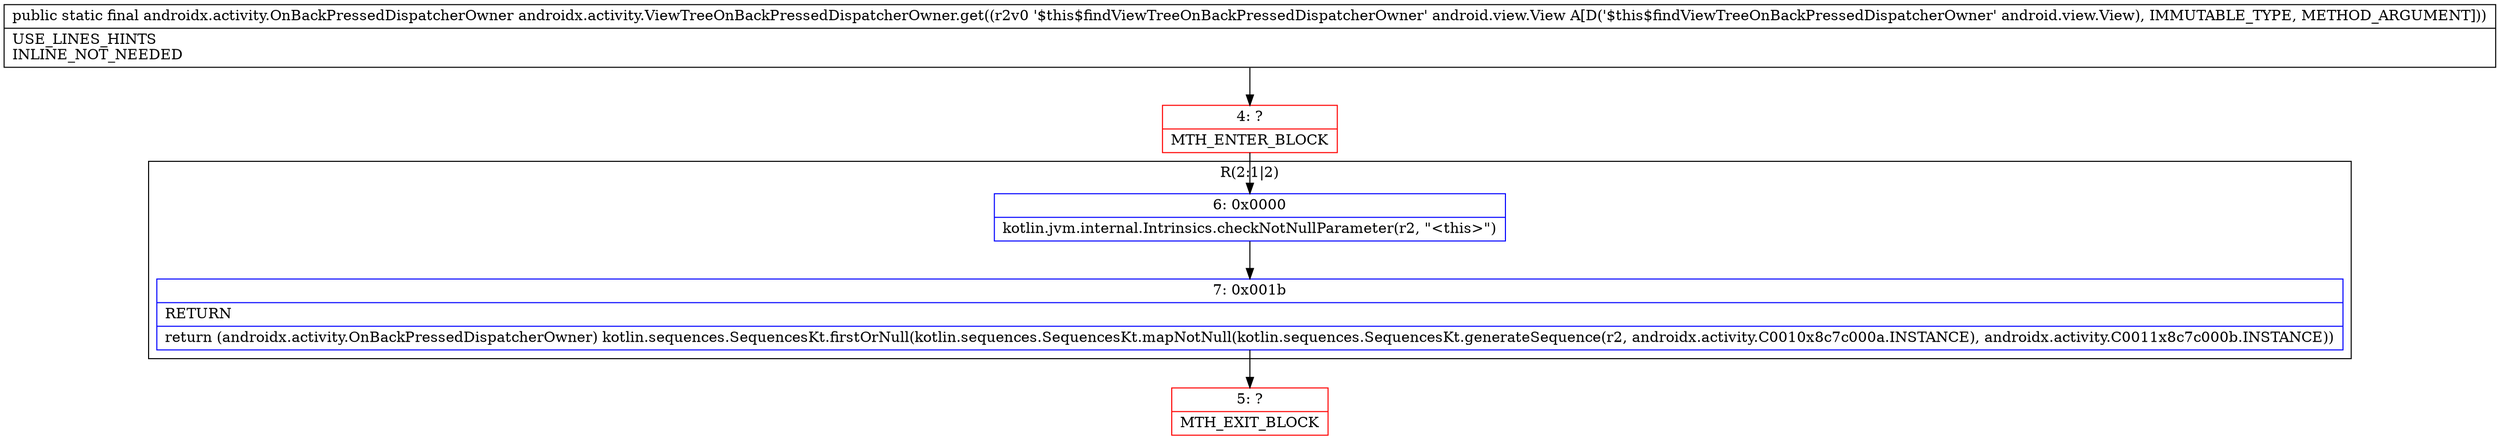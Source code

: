digraph "CFG forandroidx.activity.ViewTreeOnBackPressedDispatcherOwner.get(Landroid\/view\/View;)Landroidx\/activity\/OnBackPressedDispatcherOwner;" {
subgraph cluster_Region_1747704980 {
label = "R(2:1|2)";
node [shape=record,color=blue];
Node_6 [shape=record,label="{6\:\ 0x0000|kotlin.jvm.internal.Intrinsics.checkNotNullParameter(r2, \"\<this\>\")\l}"];
Node_7 [shape=record,label="{7\:\ 0x001b|RETURN\l|return (androidx.activity.OnBackPressedDispatcherOwner) kotlin.sequences.SequencesKt.firstOrNull(kotlin.sequences.SequencesKt.mapNotNull(kotlin.sequences.SequencesKt.generateSequence(r2, androidx.activity.C0010x8c7c000a.INSTANCE), androidx.activity.C0011x8c7c000b.INSTANCE))\l}"];
}
Node_4 [shape=record,color=red,label="{4\:\ ?|MTH_ENTER_BLOCK\l}"];
Node_5 [shape=record,color=red,label="{5\:\ ?|MTH_EXIT_BLOCK\l}"];
MethodNode[shape=record,label="{public static final androidx.activity.OnBackPressedDispatcherOwner androidx.activity.ViewTreeOnBackPressedDispatcherOwner.get((r2v0 '$this$findViewTreeOnBackPressedDispatcherOwner' android.view.View A[D('$this$findViewTreeOnBackPressedDispatcherOwner' android.view.View), IMMUTABLE_TYPE, METHOD_ARGUMENT]))  | USE_LINES_HINTS\lINLINE_NOT_NEEDED\l}"];
MethodNode -> Node_4;Node_6 -> Node_7;
Node_7 -> Node_5;
Node_4 -> Node_6;
}

